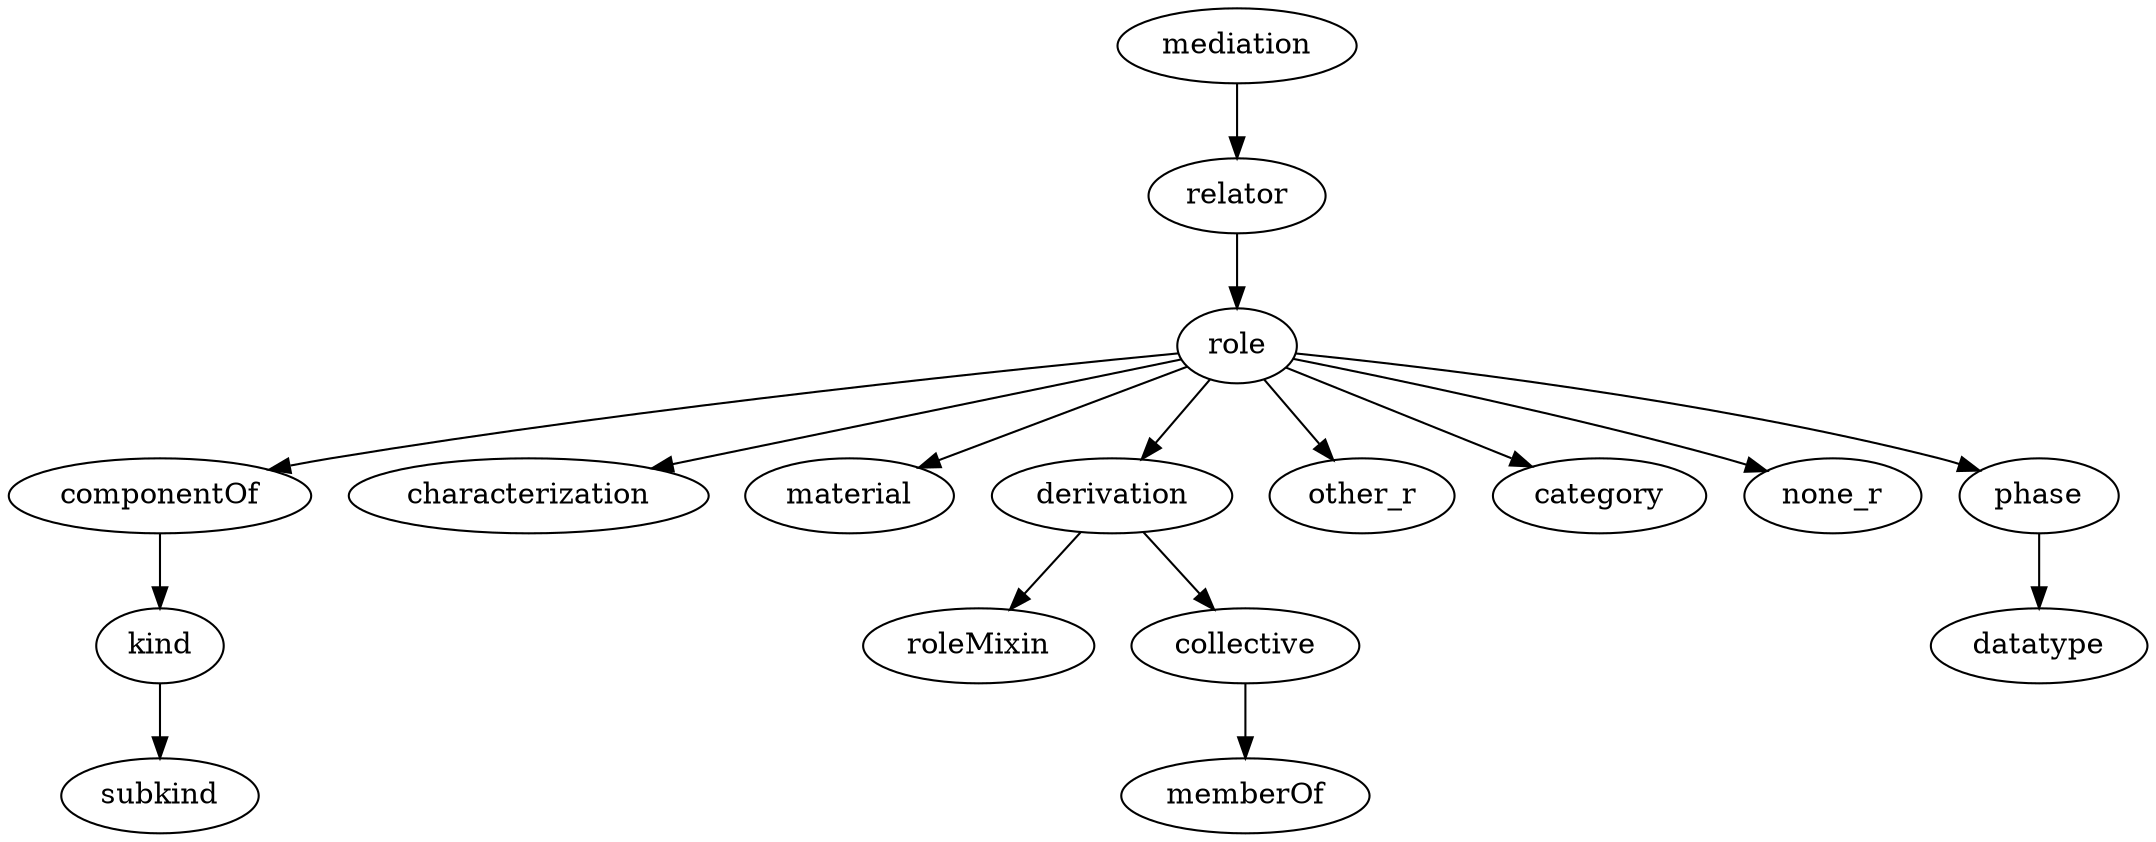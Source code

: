 strict digraph  {
mediation;
relator;
role;
componentOf;
characterization;
material;
derivation;
other_r;
category;
none_r;
phase;
kind;
subkind;
datatype;
roleMixin;
collective;
memberOf;
mediation -> relator;
relator -> role;
role -> componentOf;
role -> characterization;
role -> material;
role -> derivation;
role -> other_r;
role -> category;
role -> none_r;
role -> phase;
componentOf -> kind;
derivation -> roleMixin;
derivation -> collective;
phase -> datatype;
kind -> subkind;
collective -> memberOf;
}
